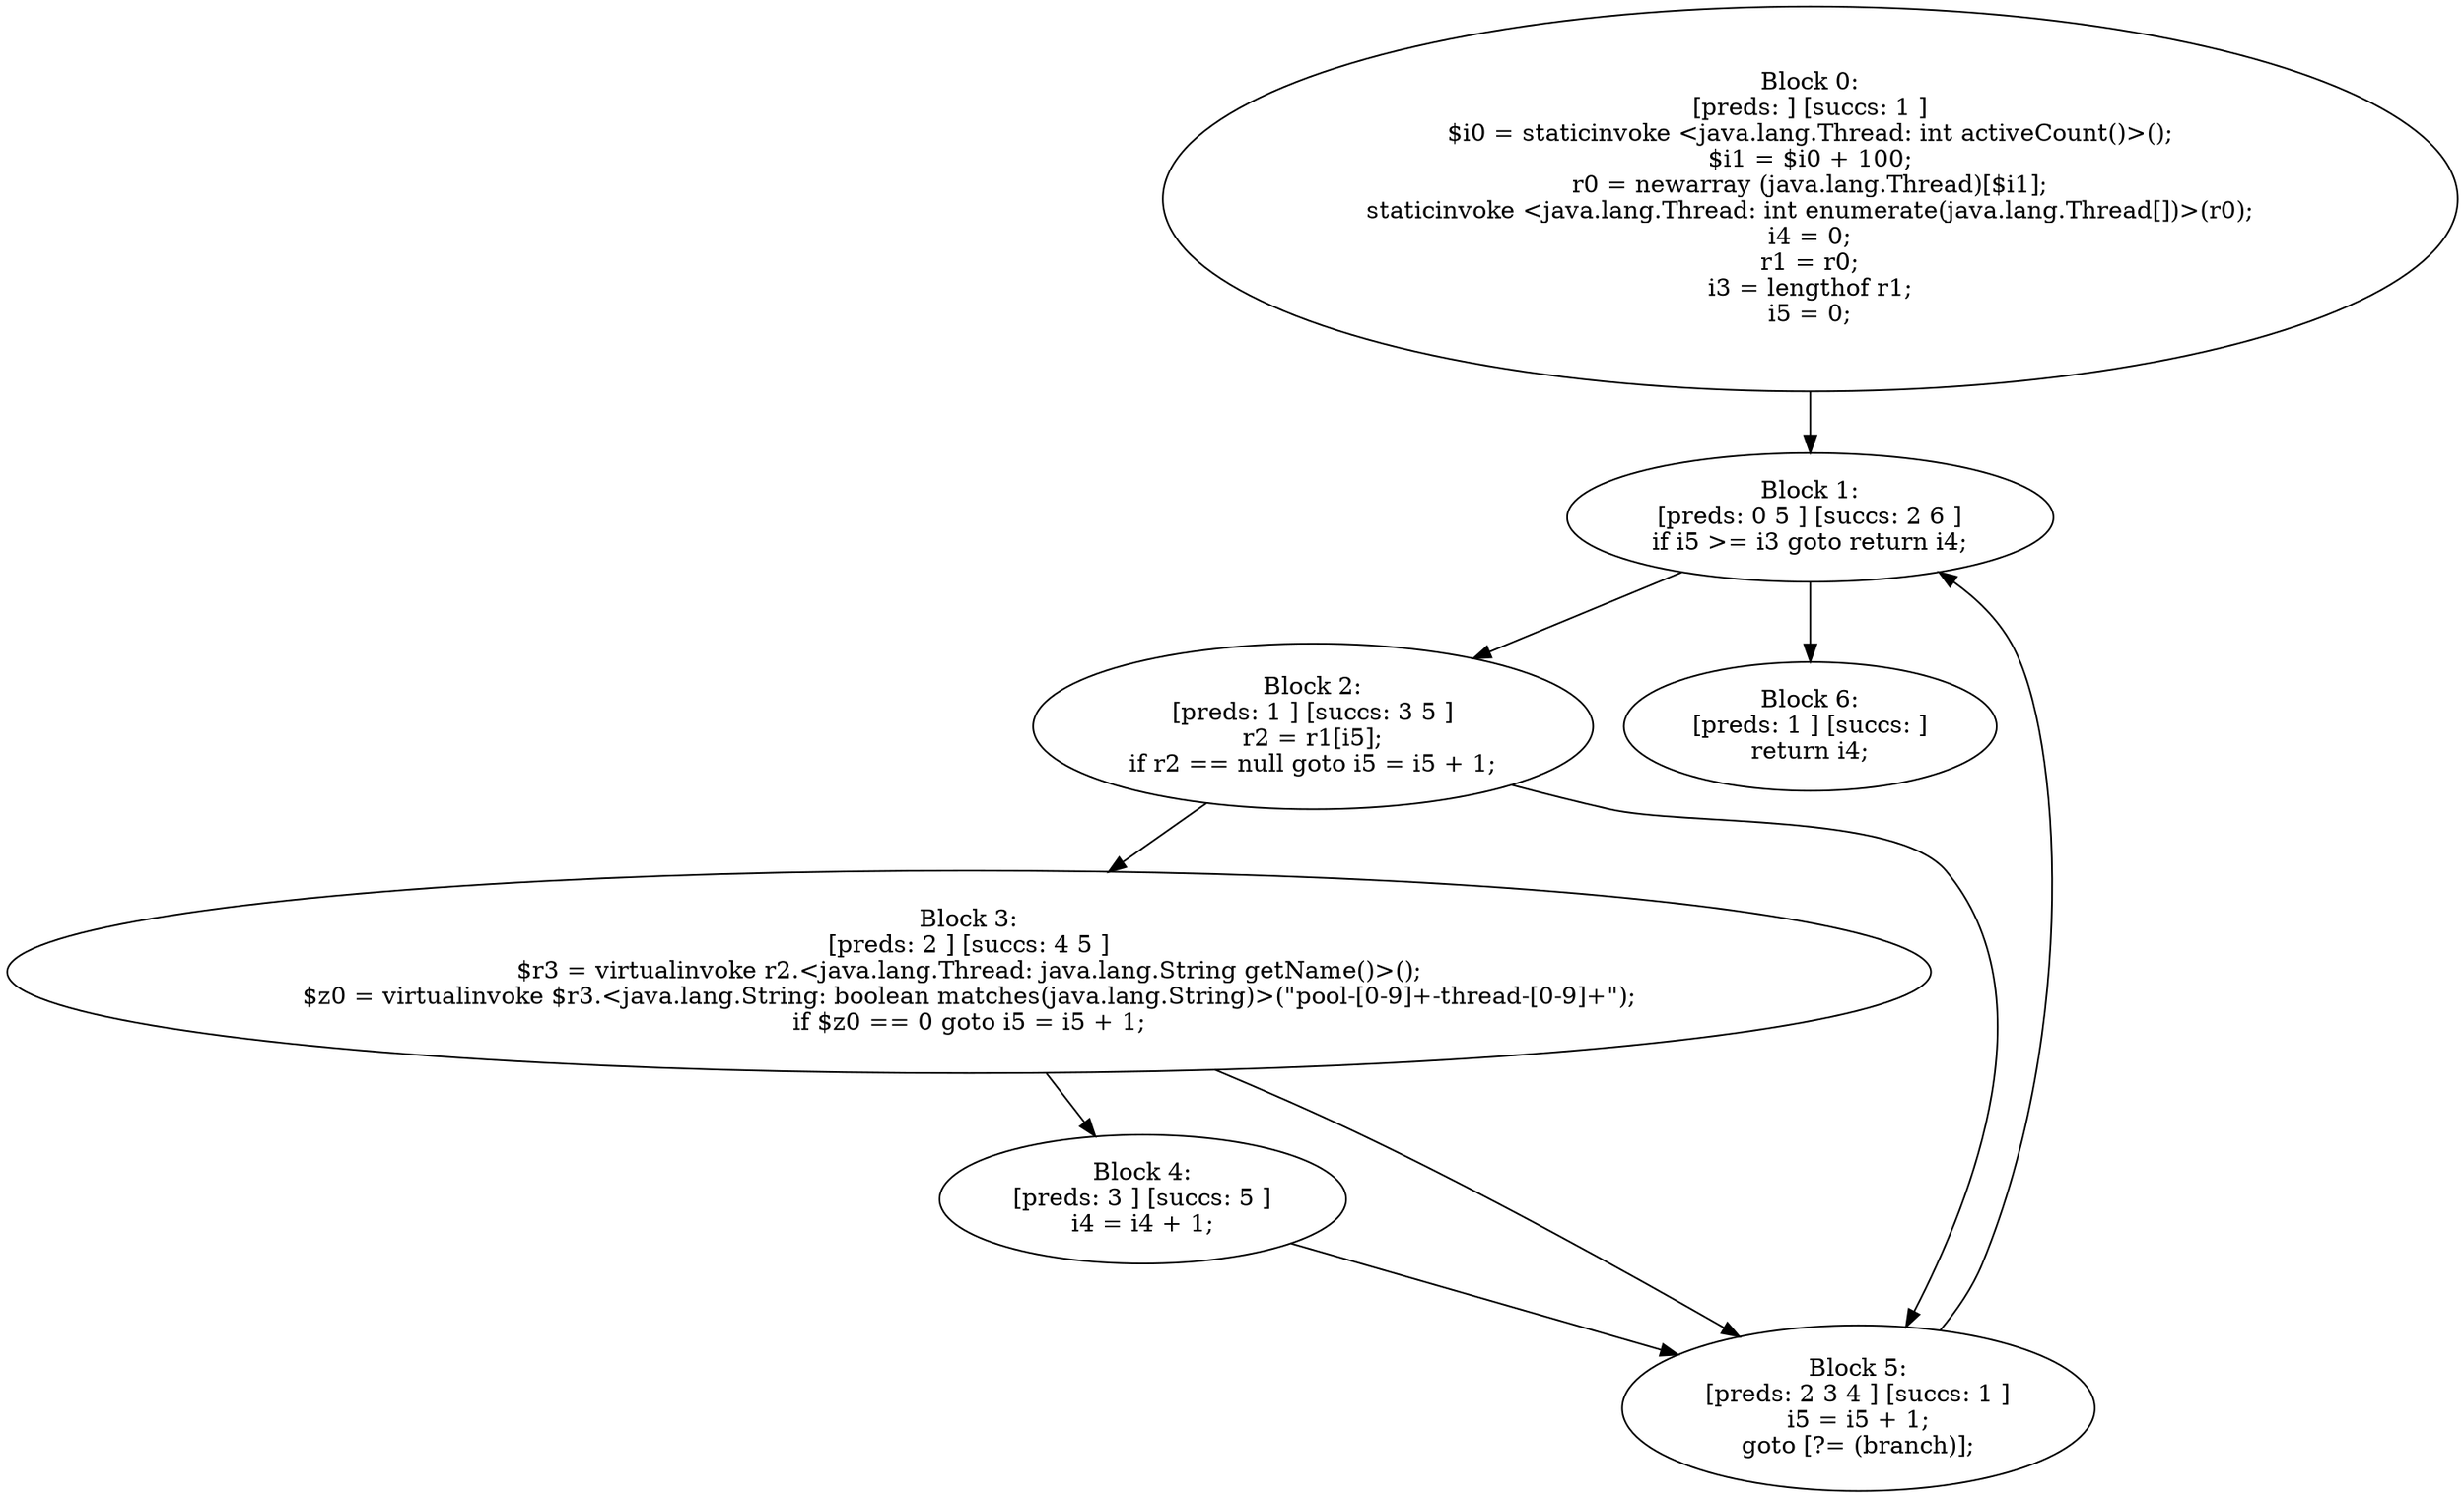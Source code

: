 digraph "unitGraph" {
    "Block 0:
[preds: ] [succs: 1 ]
$i0 = staticinvoke <java.lang.Thread: int activeCount()>();
$i1 = $i0 + 100;
r0 = newarray (java.lang.Thread)[$i1];
staticinvoke <java.lang.Thread: int enumerate(java.lang.Thread[])>(r0);
i4 = 0;
r1 = r0;
i3 = lengthof r1;
i5 = 0;
"
    "Block 1:
[preds: 0 5 ] [succs: 2 6 ]
if i5 >= i3 goto return i4;
"
    "Block 2:
[preds: 1 ] [succs: 3 5 ]
r2 = r1[i5];
if r2 == null goto i5 = i5 + 1;
"
    "Block 3:
[preds: 2 ] [succs: 4 5 ]
$r3 = virtualinvoke r2.<java.lang.Thread: java.lang.String getName()>();
$z0 = virtualinvoke $r3.<java.lang.String: boolean matches(java.lang.String)>(\"pool-[0-9]+-thread-[0-9]+\");
if $z0 == 0 goto i5 = i5 + 1;
"
    "Block 4:
[preds: 3 ] [succs: 5 ]
i4 = i4 + 1;
"
    "Block 5:
[preds: 2 3 4 ] [succs: 1 ]
i5 = i5 + 1;
goto [?= (branch)];
"
    "Block 6:
[preds: 1 ] [succs: ]
return i4;
"
    "Block 0:
[preds: ] [succs: 1 ]
$i0 = staticinvoke <java.lang.Thread: int activeCount()>();
$i1 = $i0 + 100;
r0 = newarray (java.lang.Thread)[$i1];
staticinvoke <java.lang.Thread: int enumerate(java.lang.Thread[])>(r0);
i4 = 0;
r1 = r0;
i3 = lengthof r1;
i5 = 0;
"->"Block 1:
[preds: 0 5 ] [succs: 2 6 ]
if i5 >= i3 goto return i4;
";
    "Block 1:
[preds: 0 5 ] [succs: 2 6 ]
if i5 >= i3 goto return i4;
"->"Block 2:
[preds: 1 ] [succs: 3 5 ]
r2 = r1[i5];
if r2 == null goto i5 = i5 + 1;
";
    "Block 1:
[preds: 0 5 ] [succs: 2 6 ]
if i5 >= i3 goto return i4;
"->"Block 6:
[preds: 1 ] [succs: ]
return i4;
";
    "Block 2:
[preds: 1 ] [succs: 3 5 ]
r2 = r1[i5];
if r2 == null goto i5 = i5 + 1;
"->"Block 3:
[preds: 2 ] [succs: 4 5 ]
$r3 = virtualinvoke r2.<java.lang.Thread: java.lang.String getName()>();
$z0 = virtualinvoke $r3.<java.lang.String: boolean matches(java.lang.String)>(\"pool-[0-9]+-thread-[0-9]+\");
if $z0 == 0 goto i5 = i5 + 1;
";
    "Block 2:
[preds: 1 ] [succs: 3 5 ]
r2 = r1[i5];
if r2 == null goto i5 = i5 + 1;
"->"Block 5:
[preds: 2 3 4 ] [succs: 1 ]
i5 = i5 + 1;
goto [?= (branch)];
";
    "Block 3:
[preds: 2 ] [succs: 4 5 ]
$r3 = virtualinvoke r2.<java.lang.Thread: java.lang.String getName()>();
$z0 = virtualinvoke $r3.<java.lang.String: boolean matches(java.lang.String)>(\"pool-[0-9]+-thread-[0-9]+\");
if $z0 == 0 goto i5 = i5 + 1;
"->"Block 4:
[preds: 3 ] [succs: 5 ]
i4 = i4 + 1;
";
    "Block 3:
[preds: 2 ] [succs: 4 5 ]
$r3 = virtualinvoke r2.<java.lang.Thread: java.lang.String getName()>();
$z0 = virtualinvoke $r3.<java.lang.String: boolean matches(java.lang.String)>(\"pool-[0-9]+-thread-[0-9]+\");
if $z0 == 0 goto i5 = i5 + 1;
"->"Block 5:
[preds: 2 3 4 ] [succs: 1 ]
i5 = i5 + 1;
goto [?= (branch)];
";
    "Block 4:
[preds: 3 ] [succs: 5 ]
i4 = i4 + 1;
"->"Block 5:
[preds: 2 3 4 ] [succs: 1 ]
i5 = i5 + 1;
goto [?= (branch)];
";
    "Block 5:
[preds: 2 3 4 ] [succs: 1 ]
i5 = i5 + 1;
goto [?= (branch)];
"->"Block 1:
[preds: 0 5 ] [succs: 2 6 ]
if i5 >= i3 goto return i4;
";
}
